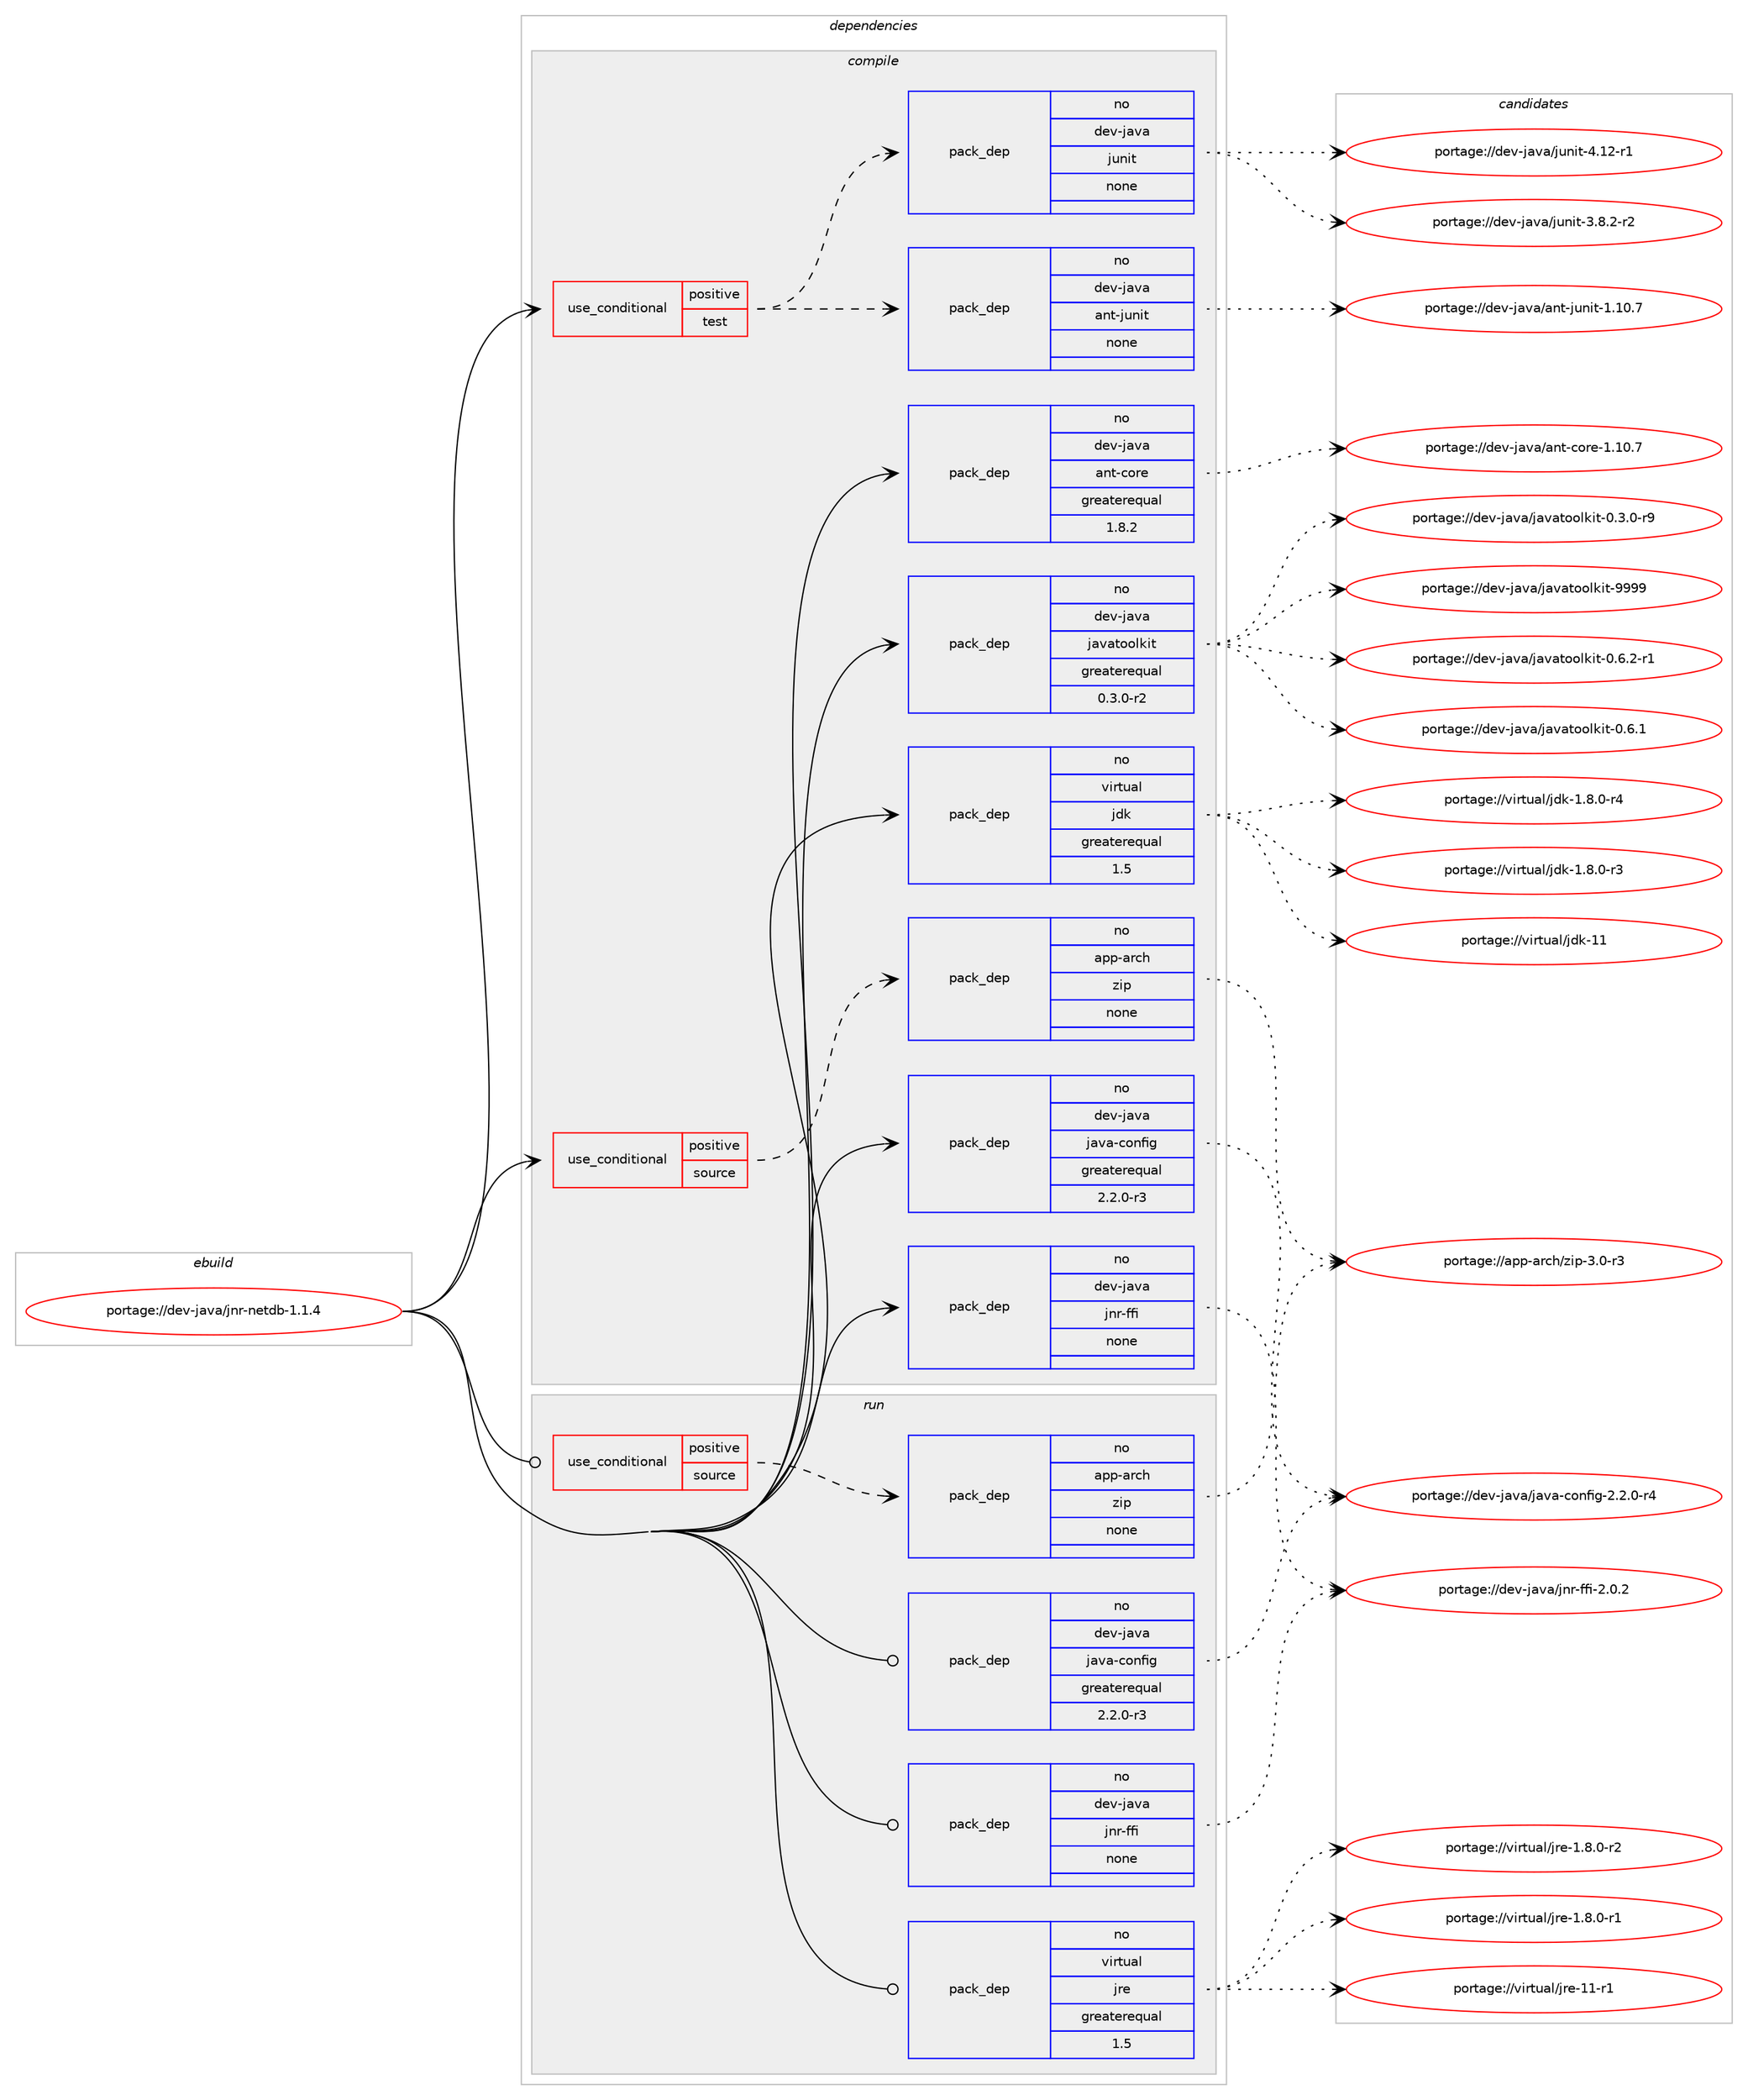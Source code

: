 digraph prolog {

# *************
# Graph options
# *************

newrank=true;
concentrate=true;
compound=true;
graph [rankdir=LR,fontname=Helvetica,fontsize=10,ranksep=1.5];#, ranksep=2.5, nodesep=0.2];
edge  [arrowhead=vee];
node  [fontname=Helvetica,fontsize=10];

# **********
# The ebuild
# **********

subgraph cluster_leftcol {
color=gray;
rank=same;
label=<<i>ebuild</i>>;
id [label="portage://dev-java/jnr-netdb-1.1.4", color=red, width=4, href="../dev-java/jnr-netdb-1.1.4.svg"];
}

# ****************
# The dependencies
# ****************

subgraph cluster_midcol {
color=gray;
label=<<i>dependencies</i>>;
subgraph cluster_compile {
fillcolor="#eeeeee";
style=filled;
label=<<i>compile</i>>;
subgraph cond129708 {
dependency529048 [label=<<TABLE BORDER="0" CELLBORDER="1" CELLSPACING="0" CELLPADDING="4"><TR><TD ROWSPAN="3" CELLPADDING="10">use_conditional</TD></TR><TR><TD>positive</TD></TR><TR><TD>source</TD></TR></TABLE>>, shape=none, color=red];
subgraph pack393729 {
dependency529049 [label=<<TABLE BORDER="0" CELLBORDER="1" CELLSPACING="0" CELLPADDING="4" WIDTH="220"><TR><TD ROWSPAN="6" CELLPADDING="30">pack_dep</TD></TR><TR><TD WIDTH="110">no</TD></TR><TR><TD>app-arch</TD></TR><TR><TD>zip</TD></TR><TR><TD>none</TD></TR><TR><TD></TD></TR></TABLE>>, shape=none, color=blue];
}
dependency529048:e -> dependency529049:w [weight=20,style="dashed",arrowhead="vee"];
}
id:e -> dependency529048:w [weight=20,style="solid",arrowhead="vee"];
subgraph cond129709 {
dependency529050 [label=<<TABLE BORDER="0" CELLBORDER="1" CELLSPACING="0" CELLPADDING="4"><TR><TD ROWSPAN="3" CELLPADDING="10">use_conditional</TD></TR><TR><TD>positive</TD></TR><TR><TD>test</TD></TR></TABLE>>, shape=none, color=red];
subgraph pack393730 {
dependency529051 [label=<<TABLE BORDER="0" CELLBORDER="1" CELLSPACING="0" CELLPADDING="4" WIDTH="220"><TR><TD ROWSPAN="6" CELLPADDING="30">pack_dep</TD></TR><TR><TD WIDTH="110">no</TD></TR><TR><TD>dev-java</TD></TR><TR><TD>ant-junit</TD></TR><TR><TD>none</TD></TR><TR><TD></TD></TR></TABLE>>, shape=none, color=blue];
}
dependency529050:e -> dependency529051:w [weight=20,style="dashed",arrowhead="vee"];
subgraph pack393731 {
dependency529052 [label=<<TABLE BORDER="0" CELLBORDER="1" CELLSPACING="0" CELLPADDING="4" WIDTH="220"><TR><TD ROWSPAN="6" CELLPADDING="30">pack_dep</TD></TR><TR><TD WIDTH="110">no</TD></TR><TR><TD>dev-java</TD></TR><TR><TD>junit</TD></TR><TR><TD>none</TD></TR><TR><TD></TD></TR></TABLE>>, shape=none, color=blue];
}
dependency529050:e -> dependency529052:w [weight=20,style="dashed",arrowhead="vee"];
}
id:e -> dependency529050:w [weight=20,style="solid",arrowhead="vee"];
subgraph pack393732 {
dependency529053 [label=<<TABLE BORDER="0" CELLBORDER="1" CELLSPACING="0" CELLPADDING="4" WIDTH="220"><TR><TD ROWSPAN="6" CELLPADDING="30">pack_dep</TD></TR><TR><TD WIDTH="110">no</TD></TR><TR><TD>dev-java</TD></TR><TR><TD>ant-core</TD></TR><TR><TD>greaterequal</TD></TR><TR><TD>1.8.2</TD></TR></TABLE>>, shape=none, color=blue];
}
id:e -> dependency529053:w [weight=20,style="solid",arrowhead="vee"];
subgraph pack393733 {
dependency529054 [label=<<TABLE BORDER="0" CELLBORDER="1" CELLSPACING="0" CELLPADDING="4" WIDTH="220"><TR><TD ROWSPAN="6" CELLPADDING="30">pack_dep</TD></TR><TR><TD WIDTH="110">no</TD></TR><TR><TD>dev-java</TD></TR><TR><TD>java-config</TD></TR><TR><TD>greaterequal</TD></TR><TR><TD>2.2.0-r3</TD></TR></TABLE>>, shape=none, color=blue];
}
id:e -> dependency529054:w [weight=20,style="solid",arrowhead="vee"];
subgraph pack393734 {
dependency529055 [label=<<TABLE BORDER="0" CELLBORDER="1" CELLSPACING="0" CELLPADDING="4" WIDTH="220"><TR><TD ROWSPAN="6" CELLPADDING="30">pack_dep</TD></TR><TR><TD WIDTH="110">no</TD></TR><TR><TD>dev-java</TD></TR><TR><TD>javatoolkit</TD></TR><TR><TD>greaterequal</TD></TR><TR><TD>0.3.0-r2</TD></TR></TABLE>>, shape=none, color=blue];
}
id:e -> dependency529055:w [weight=20,style="solid",arrowhead="vee"];
subgraph pack393735 {
dependency529056 [label=<<TABLE BORDER="0" CELLBORDER="1" CELLSPACING="0" CELLPADDING="4" WIDTH="220"><TR><TD ROWSPAN="6" CELLPADDING="30">pack_dep</TD></TR><TR><TD WIDTH="110">no</TD></TR><TR><TD>dev-java</TD></TR><TR><TD>jnr-ffi</TD></TR><TR><TD>none</TD></TR><TR><TD></TD></TR></TABLE>>, shape=none, color=blue];
}
id:e -> dependency529056:w [weight=20,style="solid",arrowhead="vee"];
subgraph pack393736 {
dependency529057 [label=<<TABLE BORDER="0" CELLBORDER="1" CELLSPACING="0" CELLPADDING="4" WIDTH="220"><TR><TD ROWSPAN="6" CELLPADDING="30">pack_dep</TD></TR><TR><TD WIDTH="110">no</TD></TR><TR><TD>virtual</TD></TR><TR><TD>jdk</TD></TR><TR><TD>greaterequal</TD></TR><TR><TD>1.5</TD></TR></TABLE>>, shape=none, color=blue];
}
id:e -> dependency529057:w [weight=20,style="solid",arrowhead="vee"];
}
subgraph cluster_compileandrun {
fillcolor="#eeeeee";
style=filled;
label=<<i>compile and run</i>>;
}
subgraph cluster_run {
fillcolor="#eeeeee";
style=filled;
label=<<i>run</i>>;
subgraph cond129710 {
dependency529058 [label=<<TABLE BORDER="0" CELLBORDER="1" CELLSPACING="0" CELLPADDING="4"><TR><TD ROWSPAN="3" CELLPADDING="10">use_conditional</TD></TR><TR><TD>positive</TD></TR><TR><TD>source</TD></TR></TABLE>>, shape=none, color=red];
subgraph pack393737 {
dependency529059 [label=<<TABLE BORDER="0" CELLBORDER="1" CELLSPACING="0" CELLPADDING="4" WIDTH="220"><TR><TD ROWSPAN="6" CELLPADDING="30">pack_dep</TD></TR><TR><TD WIDTH="110">no</TD></TR><TR><TD>app-arch</TD></TR><TR><TD>zip</TD></TR><TR><TD>none</TD></TR><TR><TD></TD></TR></TABLE>>, shape=none, color=blue];
}
dependency529058:e -> dependency529059:w [weight=20,style="dashed",arrowhead="vee"];
}
id:e -> dependency529058:w [weight=20,style="solid",arrowhead="odot"];
subgraph pack393738 {
dependency529060 [label=<<TABLE BORDER="0" CELLBORDER="1" CELLSPACING="0" CELLPADDING="4" WIDTH="220"><TR><TD ROWSPAN="6" CELLPADDING="30">pack_dep</TD></TR><TR><TD WIDTH="110">no</TD></TR><TR><TD>dev-java</TD></TR><TR><TD>java-config</TD></TR><TR><TD>greaterequal</TD></TR><TR><TD>2.2.0-r3</TD></TR></TABLE>>, shape=none, color=blue];
}
id:e -> dependency529060:w [weight=20,style="solid",arrowhead="odot"];
subgraph pack393739 {
dependency529061 [label=<<TABLE BORDER="0" CELLBORDER="1" CELLSPACING="0" CELLPADDING="4" WIDTH="220"><TR><TD ROWSPAN="6" CELLPADDING="30">pack_dep</TD></TR><TR><TD WIDTH="110">no</TD></TR><TR><TD>dev-java</TD></TR><TR><TD>jnr-ffi</TD></TR><TR><TD>none</TD></TR><TR><TD></TD></TR></TABLE>>, shape=none, color=blue];
}
id:e -> dependency529061:w [weight=20,style="solid",arrowhead="odot"];
subgraph pack393740 {
dependency529062 [label=<<TABLE BORDER="0" CELLBORDER="1" CELLSPACING="0" CELLPADDING="4" WIDTH="220"><TR><TD ROWSPAN="6" CELLPADDING="30">pack_dep</TD></TR><TR><TD WIDTH="110">no</TD></TR><TR><TD>virtual</TD></TR><TR><TD>jre</TD></TR><TR><TD>greaterequal</TD></TR><TR><TD>1.5</TD></TR></TABLE>>, shape=none, color=blue];
}
id:e -> dependency529062:w [weight=20,style="solid",arrowhead="odot"];
}
}

# **************
# The candidates
# **************

subgraph cluster_choices {
rank=same;
color=gray;
label=<<i>candidates</i>>;

subgraph choice393729 {
color=black;
nodesep=1;
choice9711211245971149910447122105112455146484511451 [label="portage://app-arch/zip-3.0-r3", color=red, width=4,href="../app-arch/zip-3.0-r3.svg"];
dependency529049:e -> choice9711211245971149910447122105112455146484511451:w [style=dotted,weight="100"];
}
subgraph choice393730 {
color=black;
nodesep=1;
choice10010111845106971189747971101164510611711010511645494649484655 [label="portage://dev-java/ant-junit-1.10.7", color=red, width=4,href="../dev-java/ant-junit-1.10.7.svg"];
dependency529051:e -> choice10010111845106971189747971101164510611711010511645494649484655:w [style=dotted,weight="100"];
}
subgraph choice393731 {
color=black;
nodesep=1;
choice1001011184510697118974710611711010511645524649504511449 [label="portage://dev-java/junit-4.12-r1", color=red, width=4,href="../dev-java/junit-4.12-r1.svg"];
choice100101118451069711897471061171101051164551465646504511450 [label="portage://dev-java/junit-3.8.2-r2", color=red, width=4,href="../dev-java/junit-3.8.2-r2.svg"];
dependency529052:e -> choice1001011184510697118974710611711010511645524649504511449:w [style=dotted,weight="100"];
dependency529052:e -> choice100101118451069711897471061171101051164551465646504511450:w [style=dotted,weight="100"];
}
subgraph choice393732 {
color=black;
nodesep=1;
choice1001011184510697118974797110116459911111410145494649484655 [label="portage://dev-java/ant-core-1.10.7", color=red, width=4,href="../dev-java/ant-core-1.10.7.svg"];
dependency529053:e -> choice1001011184510697118974797110116459911111410145494649484655:w [style=dotted,weight="100"];
}
subgraph choice393733 {
color=black;
nodesep=1;
choice10010111845106971189747106971189745991111101021051034550465046484511452 [label="portage://dev-java/java-config-2.2.0-r4", color=red, width=4,href="../dev-java/java-config-2.2.0-r4.svg"];
dependency529054:e -> choice10010111845106971189747106971189745991111101021051034550465046484511452:w [style=dotted,weight="100"];
}
subgraph choice393734 {
color=black;
nodesep=1;
choice1001011184510697118974710697118971161111111081071051164557575757 [label="portage://dev-java/javatoolkit-9999", color=red, width=4,href="../dev-java/javatoolkit-9999.svg"];
choice1001011184510697118974710697118971161111111081071051164548465446504511449 [label="portage://dev-java/javatoolkit-0.6.2-r1", color=red, width=4,href="../dev-java/javatoolkit-0.6.2-r1.svg"];
choice100101118451069711897471069711897116111111108107105116454846544649 [label="portage://dev-java/javatoolkit-0.6.1", color=red, width=4,href="../dev-java/javatoolkit-0.6.1.svg"];
choice1001011184510697118974710697118971161111111081071051164548465146484511457 [label="portage://dev-java/javatoolkit-0.3.0-r9", color=red, width=4,href="../dev-java/javatoolkit-0.3.0-r9.svg"];
dependency529055:e -> choice1001011184510697118974710697118971161111111081071051164557575757:w [style=dotted,weight="100"];
dependency529055:e -> choice1001011184510697118974710697118971161111111081071051164548465446504511449:w [style=dotted,weight="100"];
dependency529055:e -> choice100101118451069711897471069711897116111111108107105116454846544649:w [style=dotted,weight="100"];
dependency529055:e -> choice1001011184510697118974710697118971161111111081071051164548465146484511457:w [style=dotted,weight="100"];
}
subgraph choice393735 {
color=black;
nodesep=1;
choice1001011184510697118974710611011445102102105455046484650 [label="portage://dev-java/jnr-ffi-2.0.2", color=red, width=4,href="../dev-java/jnr-ffi-2.0.2.svg"];
dependency529056:e -> choice1001011184510697118974710611011445102102105455046484650:w [style=dotted,weight="100"];
}
subgraph choice393736 {
color=black;
nodesep=1;
choice1181051141161179710847106100107454949 [label="portage://virtual/jdk-11", color=red, width=4,href="../virtual/jdk-11.svg"];
choice11810511411611797108471061001074549465646484511452 [label="portage://virtual/jdk-1.8.0-r4", color=red, width=4,href="../virtual/jdk-1.8.0-r4.svg"];
choice11810511411611797108471061001074549465646484511451 [label="portage://virtual/jdk-1.8.0-r3", color=red, width=4,href="../virtual/jdk-1.8.0-r3.svg"];
dependency529057:e -> choice1181051141161179710847106100107454949:w [style=dotted,weight="100"];
dependency529057:e -> choice11810511411611797108471061001074549465646484511452:w [style=dotted,weight="100"];
dependency529057:e -> choice11810511411611797108471061001074549465646484511451:w [style=dotted,weight="100"];
}
subgraph choice393737 {
color=black;
nodesep=1;
choice9711211245971149910447122105112455146484511451 [label="portage://app-arch/zip-3.0-r3", color=red, width=4,href="../app-arch/zip-3.0-r3.svg"];
dependency529059:e -> choice9711211245971149910447122105112455146484511451:w [style=dotted,weight="100"];
}
subgraph choice393738 {
color=black;
nodesep=1;
choice10010111845106971189747106971189745991111101021051034550465046484511452 [label="portage://dev-java/java-config-2.2.0-r4", color=red, width=4,href="../dev-java/java-config-2.2.0-r4.svg"];
dependency529060:e -> choice10010111845106971189747106971189745991111101021051034550465046484511452:w [style=dotted,weight="100"];
}
subgraph choice393739 {
color=black;
nodesep=1;
choice1001011184510697118974710611011445102102105455046484650 [label="portage://dev-java/jnr-ffi-2.0.2", color=red, width=4,href="../dev-java/jnr-ffi-2.0.2.svg"];
dependency529061:e -> choice1001011184510697118974710611011445102102105455046484650:w [style=dotted,weight="100"];
}
subgraph choice393740 {
color=black;
nodesep=1;
choice11810511411611797108471061141014549494511449 [label="portage://virtual/jre-11-r1", color=red, width=4,href="../virtual/jre-11-r1.svg"];
choice11810511411611797108471061141014549465646484511450 [label="portage://virtual/jre-1.8.0-r2", color=red, width=4,href="../virtual/jre-1.8.0-r2.svg"];
choice11810511411611797108471061141014549465646484511449 [label="portage://virtual/jre-1.8.0-r1", color=red, width=4,href="../virtual/jre-1.8.0-r1.svg"];
dependency529062:e -> choice11810511411611797108471061141014549494511449:w [style=dotted,weight="100"];
dependency529062:e -> choice11810511411611797108471061141014549465646484511450:w [style=dotted,weight="100"];
dependency529062:e -> choice11810511411611797108471061141014549465646484511449:w [style=dotted,weight="100"];
}
}

}
